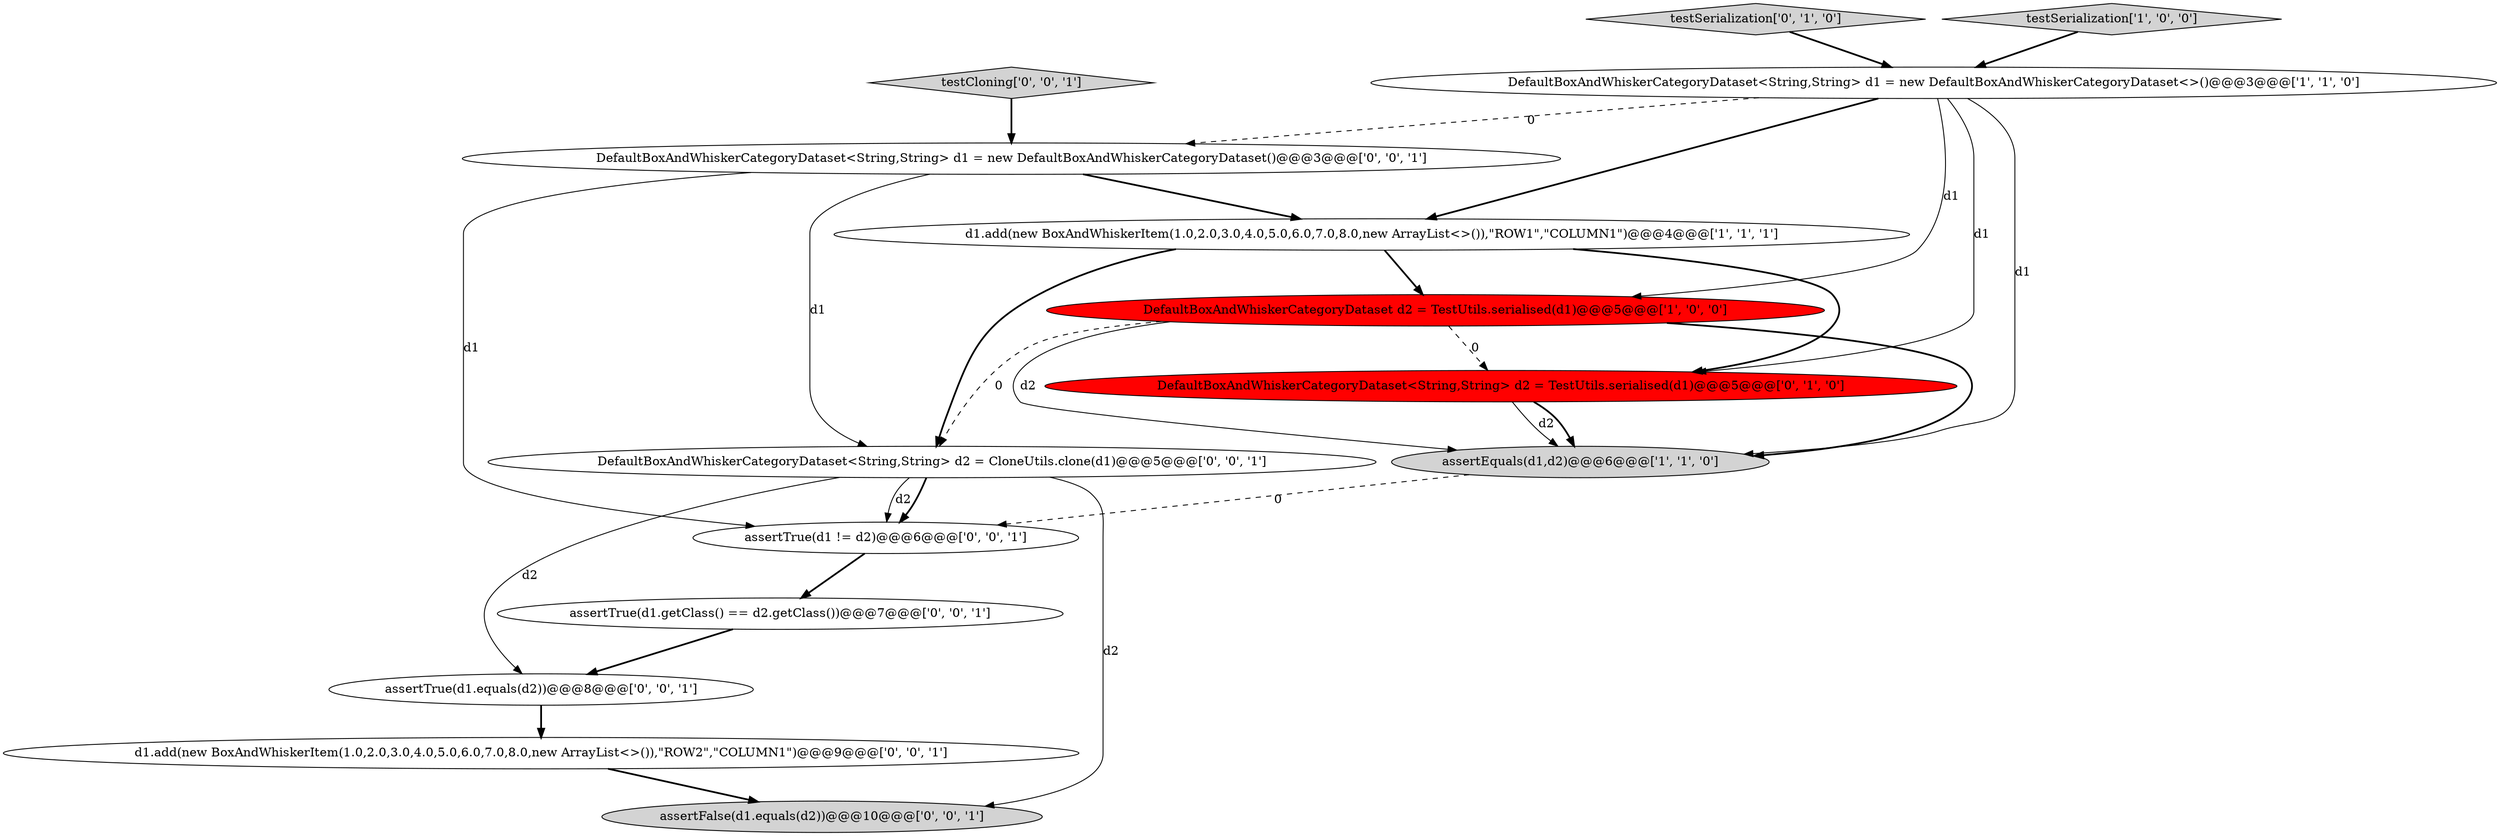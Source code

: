digraph {
8 [style = filled, label = "assertTrue(d1 != d2)@@@6@@@['0', '0', '1']", fillcolor = white, shape = ellipse image = "AAA0AAABBB3BBB"];
5 [style = filled, label = "DefaultBoxAndWhiskerCategoryDataset<String,String> d2 = TestUtils.serialised(d1)@@@5@@@['0', '1', '0']", fillcolor = red, shape = ellipse image = "AAA1AAABBB2BBB"];
7 [style = filled, label = "DefaultBoxAndWhiskerCategoryDataset<String,String> d2 = CloneUtils.clone(d1)@@@5@@@['0', '0', '1']", fillcolor = white, shape = ellipse image = "AAA0AAABBB3BBB"];
9 [style = filled, label = "assertTrue(d1.getClass() == d2.getClass())@@@7@@@['0', '0', '1']", fillcolor = white, shape = ellipse image = "AAA0AAABBB3BBB"];
14 [style = filled, label = "DefaultBoxAndWhiskerCategoryDataset<String,String> d1 = new DefaultBoxAndWhiskerCategoryDataset()@@@3@@@['0', '0', '1']", fillcolor = white, shape = ellipse image = "AAA0AAABBB3BBB"];
13 [style = filled, label = "testCloning['0', '0', '1']", fillcolor = lightgray, shape = diamond image = "AAA0AAABBB3BBB"];
11 [style = filled, label = "assertTrue(d1.equals(d2))@@@8@@@['0', '0', '1']", fillcolor = white, shape = ellipse image = "AAA0AAABBB3BBB"];
3 [style = filled, label = "d1.add(new BoxAndWhiskerItem(1.0,2.0,3.0,4.0,5.0,6.0,7.0,8.0,new ArrayList<>()),\"ROW1\",\"COLUMN1\")@@@4@@@['1', '1', '1']", fillcolor = white, shape = ellipse image = "AAA0AAABBB1BBB"];
12 [style = filled, label = "assertFalse(d1.equals(d2))@@@10@@@['0', '0', '1']", fillcolor = lightgray, shape = ellipse image = "AAA0AAABBB3BBB"];
0 [style = filled, label = "assertEquals(d1,d2)@@@6@@@['1', '1', '0']", fillcolor = lightgray, shape = ellipse image = "AAA0AAABBB1BBB"];
6 [style = filled, label = "testSerialization['0', '1', '0']", fillcolor = lightgray, shape = diamond image = "AAA0AAABBB2BBB"];
4 [style = filled, label = "testSerialization['1', '0', '0']", fillcolor = lightgray, shape = diamond image = "AAA0AAABBB1BBB"];
1 [style = filled, label = "DefaultBoxAndWhiskerCategoryDataset<String,String> d1 = new DefaultBoxAndWhiskerCategoryDataset<>()@@@3@@@['1', '1', '0']", fillcolor = white, shape = ellipse image = "AAA0AAABBB1BBB"];
2 [style = filled, label = "DefaultBoxAndWhiskerCategoryDataset d2 = TestUtils.serialised(d1)@@@5@@@['1', '0', '0']", fillcolor = red, shape = ellipse image = "AAA1AAABBB1BBB"];
10 [style = filled, label = "d1.add(new BoxAndWhiskerItem(1.0,2.0,3.0,4.0,5.0,6.0,7.0,8.0,new ArrayList<>()),\"ROW2\",\"COLUMN1\")@@@9@@@['0', '0', '1']", fillcolor = white, shape = ellipse image = "AAA0AAABBB3BBB"];
14->3 [style = bold, label=""];
14->8 [style = solid, label="d1"];
14->7 [style = solid, label="d1"];
9->11 [style = bold, label=""];
5->0 [style = solid, label="d2"];
1->14 [style = dashed, label="0"];
1->3 [style = bold, label=""];
1->0 [style = solid, label="d1"];
7->8 [style = solid, label="d2"];
2->7 [style = dashed, label="0"];
7->8 [style = bold, label=""];
6->1 [style = bold, label=""];
7->12 [style = solid, label="d2"];
2->5 [style = dashed, label="0"];
3->5 [style = bold, label=""];
2->0 [style = bold, label=""];
1->2 [style = solid, label="d1"];
3->2 [style = bold, label=""];
5->0 [style = bold, label=""];
3->7 [style = bold, label=""];
11->10 [style = bold, label=""];
10->12 [style = bold, label=""];
8->9 [style = bold, label=""];
2->0 [style = solid, label="d2"];
0->8 [style = dashed, label="0"];
4->1 [style = bold, label=""];
1->5 [style = solid, label="d1"];
7->11 [style = solid, label="d2"];
13->14 [style = bold, label=""];
}
